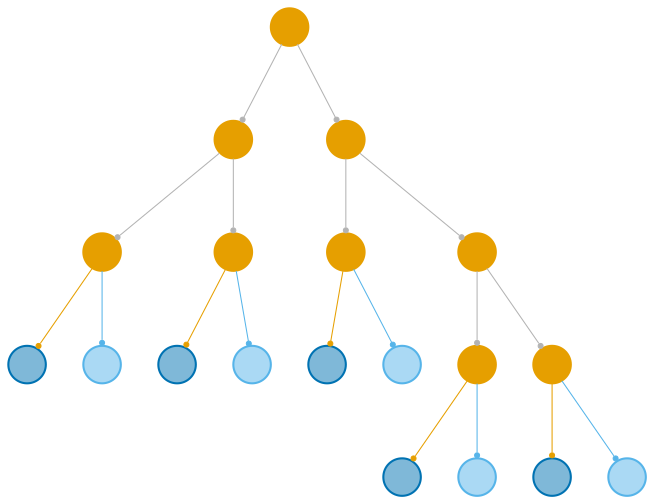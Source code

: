 digraph tree {
  graph [rankdir = TD]

  node [shape = circle, style=filled, fillcolor=white, color=gray, width=.75 fontname=Helvetica]

  node [fontcolor=gray25 fontname=Roboto fixedsize=true fontsize=5]
  X1 [width=.25 height=.25 label = "" fillcolor="#E69F00", color="#E69F00"];
  X2 [width=.25 height=.25 label = "" fillcolor="#E69F00", color="#E69F00"]; 
  X3 [width=.25 height=.25 label = "" fillcolor="#E69F00", color="#E69F00"];
  X4 [width=.25 height=.25 label = "" fillcolor="#E69F00", color="#E69F00"];
  X5 [width=.25 height=.25 label = "" fillcolor="#E69F00", color="#E69F00"];
  X6 [width=.25 height=.25 label = "" fillcolor="#E69F00", color="#E69F00"];
  X7 [width=.25 height=.25 label = "" fillcolor="#E69F00", color="#E69F00"];
  X8 [width=.25 height=.25 label = "" fillcolor="#E69F00", color="#E69F00"];
  X9 [width=.25 height=.25 label = "" fillcolor="#E69F00", color="#E69F00"];

  No1 [label="" shape=circle color="#0072B2" width=.25 fillcolor="#0072B280"]; 
  No2 [label="" shape=circle color="#0072B2" width=.25 fillcolor="#0072B280"]; 
  No3 [label="" shape=circle color="#0072B2" width=.25 fillcolor="#0072B280"]; 
  No4 [label="" shape=circle color="#0072B2" width=.25 fillcolor="#0072B280"]; 
  No5 [label="" shape=circle color="#0072B2" width=.25 fillcolor="#0072B280"]; 
   
  Yes1 [label="" shape=circle color="#56B4E9" width=.25 fillcolor="#56B4E980"];
  Yes2 [label="" shape=circle color="#56B4E9" width=.25 fillcolor="#56B4E980"];
  Yes3 [label="" shape=circle color="#56B4E9" width=.25 fillcolor="#56B4E980"];
  Yes4 [label="" shape=circle color="#56B4E9" width=.25 fillcolor="#56B4E980"];
  Yes5 [label="" shape=circle color="#56B4E9" width=.25 fillcolor="#56B4E980"];

edge [color=gray70 arrowhead=dot arrowsize=.3 fontname="Roboto Mono" penwidth=.5]
  X1 -> X2 [label = "", fontsize=5.5];
  X1 -> X3 [label = "", fontsize=5.5];
  X2 -> X4 [label = "", fontsize=5.5];
  X2 -> X5 [label = "", fontsize=5.5];
  X3 -> X6 [label = "", fontsize=5.5];
  X3 -> X7 [label = "", fontsize=5.5];
  X4 -> No1 [label = "", fontsize=5.5 color="#E69F00"];
  X4 -> Yes1 [label = "", fontsize=5.5 color="#56B4E9"];
  X5 -> No2 [label = "", fontsize=5.5 color="#E69F00"];
  X5 -> Yes2 [label = "", fontsize=5.5 color="#56B4E9"];
  X6 -> No3 [label = "", fontsize=5.5 color="#E69F00"];
  X6 -> Yes3 [label = "", fontsize=5.5 color="#56B4E9"];
  X7 -> X8 [label = "", fontsize=5.5];
  X7 -> X9 [label = "", fontsize=5.5];
  X8 -> No4 [label = "", fontsize=5.5 color="#E69F00"];
  X8 -> Yes4 [label = "", fontsize=5.5 color="#56B4E9"];
  X9 -> No5 [label = "", fontsize=5.5 color="#E69F00"];
  X9 -> Yes5 [label = "", fontsize=5.5 color="#56B4E9"];
}